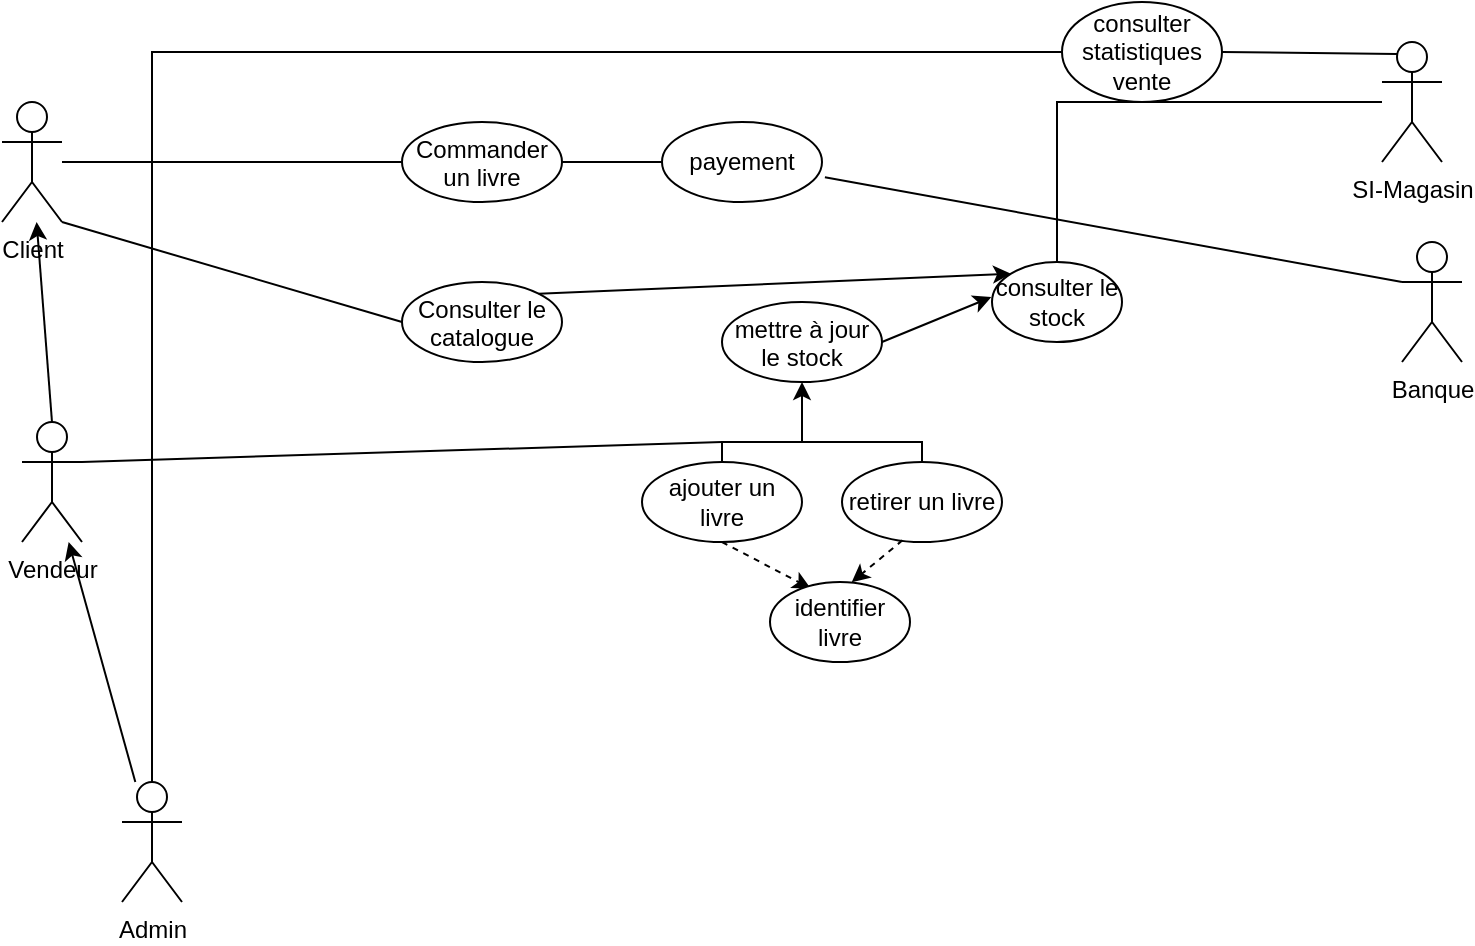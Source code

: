 <mxfile version="27.0.5">
  <diagram name="Page-1" id="Vy9dcZTcigtyyk6QfVFo">
    <mxGraphModel dx="1141" dy="668" grid="1" gridSize="10" guides="1" tooltips="1" connect="1" arrows="1" fold="1" page="1" pageScale="1" pageWidth="827" pageHeight="1169" math="0" shadow="0">
      <root>
        <mxCell id="0" />
        <mxCell id="1" parent="0" />
        <mxCell id="Zop6etKtP2Gz7wqvCrPE-1" value="Client" style="shape=umlActor;verticalLabelPosition=bottom;verticalAlign=top;html=1;outlineConnect=0;" vertex="1" parent="1">
          <mxGeometry x="30" y="80" width="30" height="60" as="geometry" />
        </mxCell>
        <mxCell id="Zop6etKtP2Gz7wqvCrPE-7" value="Admin" style="shape=umlActor;verticalLabelPosition=bottom;verticalAlign=top;html=1;outlineConnect=0;" vertex="1" parent="1">
          <mxGeometry x="90" y="420" width="30" height="60" as="geometry" />
        </mxCell>
        <mxCell id="Zop6etKtP2Gz7wqvCrPE-10" value="Vendeur" style="shape=umlActor;verticalLabelPosition=bottom;verticalAlign=top;html=1;outlineConnect=0;" vertex="1" parent="1">
          <mxGeometry x="40" y="240" width="30" height="60" as="geometry" />
        </mxCell>
        <mxCell id="Zop6etKtP2Gz7wqvCrPE-11" value="&lt;div&gt;mettre à jour&lt;/div&gt;&lt;div&gt;le stock&lt;/div&gt;" style="ellipse;whiteSpace=wrap;html=1;verticalAlign=top;" vertex="1" parent="1">
          <mxGeometry x="390" y="180" width="80" height="40" as="geometry" />
        </mxCell>
        <mxCell id="Zop6etKtP2Gz7wqvCrPE-22" value="" style="edgeStyle=orthogonalEdgeStyle;rounded=0;orthogonalLoop=1;jettySize=auto;html=1;exitX=0.5;exitY=0;exitDx=0;exitDy=0;" edge="1" parent="1" source="Zop6etKtP2Gz7wqvCrPE-16" target="Zop6etKtP2Gz7wqvCrPE-11">
          <mxGeometry relative="1" as="geometry">
            <Array as="points">
              <mxPoint x="390" y="250" />
              <mxPoint x="430" y="250" />
            </Array>
          </mxGeometry>
        </mxCell>
        <mxCell id="Zop6etKtP2Gz7wqvCrPE-16" value="ajouter un livre" style="ellipse;whiteSpace=wrap;html=1;" vertex="1" parent="1">
          <mxGeometry x="350" y="260" width="80" height="40" as="geometry" />
        </mxCell>
        <mxCell id="Zop6etKtP2Gz7wqvCrPE-26" value="retirer un livre" style="ellipse;whiteSpace=wrap;html=1;" vertex="1" parent="1">
          <mxGeometry x="450" y="260" width="80" height="40" as="geometry" />
        </mxCell>
        <mxCell id="Zop6etKtP2Gz7wqvCrPE-28" value="" style="endArrow=none;html=1;rounded=0;exitX=0.5;exitY=0;exitDx=0;exitDy=0;" edge="1" parent="1" source="Zop6etKtP2Gz7wqvCrPE-26">
          <mxGeometry width="50" height="50" relative="1" as="geometry">
            <mxPoint x="350" y="380" as="sourcePoint" />
            <mxPoint x="390" y="250" as="targetPoint" />
            <Array as="points">
              <mxPoint x="490" y="250" />
              <mxPoint x="420" y="250" />
              <mxPoint x="390" y="250" />
            </Array>
          </mxGeometry>
        </mxCell>
        <mxCell id="Zop6etKtP2Gz7wqvCrPE-30" value="" style="dashed=1;html=1;rounded=0;exitX=0.5;exitY=1;exitDx=0;exitDy=0;entryX=0.291;entryY=0.081;entryDx=0;entryDy=0;entryPerimeter=0;" edge="1" parent="1" source="Zop6etKtP2Gz7wqvCrPE-16" target="Zop6etKtP2Gz7wqvCrPE-32">
          <mxGeometry width="50" height="50" relative="1" as="geometry">
            <mxPoint x="350" y="380" as="sourcePoint" />
            <mxPoint x="350" y="360" as="targetPoint" />
          </mxGeometry>
        </mxCell>
        <mxCell id="Zop6etKtP2Gz7wqvCrPE-31" value="" style="dashed=1;html=1;rounded=0;exitX=0.378;exitY=0.979;exitDx=0;exitDy=0;exitPerimeter=0;entryX=0.584;entryY=0.002;entryDx=0;entryDy=0;entryPerimeter=0;" edge="1" parent="1" source="Zop6etKtP2Gz7wqvCrPE-26" target="Zop6etKtP2Gz7wqvCrPE-32">
          <mxGeometry width="50" height="50" relative="1" as="geometry">
            <mxPoint x="330" y="310" as="sourcePoint" />
            <mxPoint x="390" y="350" as="targetPoint" />
          </mxGeometry>
        </mxCell>
        <mxCell id="Zop6etKtP2Gz7wqvCrPE-32" value="identifier livre" style="ellipse;whiteSpace=wrap;html=1;" vertex="1" parent="1">
          <mxGeometry x="414" y="320" width="70" height="40" as="geometry" />
        </mxCell>
        <mxCell id="Zop6etKtP2Gz7wqvCrPE-33" value="" style="edgeStyle=orthogonalEdgeStyle;rounded=0;orthogonalLoop=1;jettySize=auto;html=1;entryX=0;entryY=0.5;entryDx=0;entryDy=0;endArrow=null;" edge="1" parent="1" source="Zop6etKtP2Gz7wqvCrPE-1" target="Zop6etKtP2Gz7wqvCrPE-34">
          <mxGeometry relative="1" as="geometry">
            <mxPoint x="250" y="529.7" as="sourcePoint" />
            <mxPoint x="330" y="529.7" as="targetPoint" />
          </mxGeometry>
        </mxCell>
        <mxCell id="Zop6etKtP2Gz7wqvCrPE-34" value="Commander un livre" style="ellipse;whiteSpace=wrap;html=1;verticalAlign=top;" vertex="1" parent="1">
          <mxGeometry x="230" y="90" width="80" height="40" as="geometry" />
        </mxCell>
        <mxCell id="Zop6etKtP2Gz7wqvCrPE-39" value="" style="endArrow=null;html=1;rounded=0;exitX=1;exitY=1;exitDx=0;exitDy=0;exitPerimeter=0;entryX=0;entryY=0.5;entryDx=0;entryDy=0;" edge="1" parent="1" source="Zop6etKtP2Gz7wqvCrPE-1" target="Zop6etKtP2Gz7wqvCrPE-40">
          <mxGeometry width="50" height="50" relative="1" as="geometry">
            <mxPoint x="330" y="420" as="sourcePoint" />
            <mxPoint x="320" y="480" as="targetPoint" />
            <Array as="points" />
          </mxGeometry>
        </mxCell>
        <mxCell id="Zop6etKtP2Gz7wqvCrPE-40" value="Consulter le catalogue" style="ellipse;whiteSpace=wrap;html=1;verticalAlign=top;" vertex="1" parent="1">
          <mxGeometry x="230" y="170" width="80" height="40" as="geometry" />
        </mxCell>
        <mxCell id="Zop6etKtP2Gz7wqvCrPE-42" value="" style="html=1;rounded=0;exitX=1;exitY=0.5;exitDx=0;exitDy=0;entryX=-0.006;entryY=0.439;entryDx=0;entryDy=0;entryPerimeter=0;" edge="1" parent="1" source="Zop6etKtP2Gz7wqvCrPE-11" target="Zop6etKtP2Gz7wqvCrPE-44">
          <mxGeometry width="50" height="50" relative="1" as="geometry">
            <mxPoint x="330" y="420" as="sourcePoint" />
            <mxPoint x="520" y="176" as="targetPoint" />
          </mxGeometry>
        </mxCell>
        <mxCell id="Zop6etKtP2Gz7wqvCrPE-44" value="consulter le stock" style="ellipse;whiteSpace=wrap;html=1;" vertex="1" parent="1">
          <mxGeometry x="525" y="160" width="65" height="40" as="geometry" />
        </mxCell>
        <mxCell id="Zop6etKtP2Gz7wqvCrPE-48" value="" style="html=1;rounded=0;exitX=1;exitY=0;exitDx=0;exitDy=0;entryX=0;entryY=0;entryDx=0;entryDy=0;" edge="1" parent="1" source="Zop6etKtP2Gz7wqvCrPE-40" target="Zop6etKtP2Gz7wqvCrPE-44">
          <mxGeometry width="50" height="50" relative="1" as="geometry">
            <mxPoint x="560" y="340" as="sourcePoint" />
            <mxPoint x="610" y="290" as="targetPoint" />
          </mxGeometry>
        </mxCell>
        <mxCell id="Zop6etKtP2Gz7wqvCrPE-53" style="edgeStyle=orthogonalEdgeStyle;rounded=0;orthogonalLoop=1;jettySize=auto;html=1;entryX=0.5;entryY=0;entryDx=0;entryDy=0;endArrow=null;" edge="1" parent="1" source="Zop6etKtP2Gz7wqvCrPE-51" target="Zop6etKtP2Gz7wqvCrPE-44">
          <mxGeometry relative="1" as="geometry" />
        </mxCell>
        <mxCell id="Zop6etKtP2Gz7wqvCrPE-51" value="&lt;div&gt;SI-Magasin&lt;/div&gt;" style="shape=umlActor;verticalLabelPosition=bottom;verticalAlign=top;html=1;outlineConnect=0;" vertex="1" parent="1">
          <mxGeometry x="720" y="50" width="30" height="60" as="geometry" />
        </mxCell>
        <mxCell id="Zop6etKtP2Gz7wqvCrPE-54" value="consulter statistiques vente" style="ellipse;whiteSpace=wrap;html=1;" vertex="1" parent="1">
          <mxGeometry x="560" y="30" width="80" height="50" as="geometry" />
        </mxCell>
        <mxCell id="Zop6etKtP2Gz7wqvCrPE-55" value="" style="endArrow=none;html=1;rounded=0;exitX=0.25;exitY=0.1;exitDx=0;exitDy=0;exitPerimeter=0;entryX=1;entryY=0.5;entryDx=0;entryDy=0;" edge="1" parent="1" source="Zop6etKtP2Gz7wqvCrPE-51" target="Zop6etKtP2Gz7wqvCrPE-54">
          <mxGeometry width="50" height="50" relative="1" as="geometry">
            <mxPoint x="430" y="280" as="sourcePoint" />
            <mxPoint x="480" y="230" as="targetPoint" />
          </mxGeometry>
        </mxCell>
        <mxCell id="Zop6etKtP2Gz7wqvCrPE-57" style="edgeStyle=orthogonalEdgeStyle;rounded=0;orthogonalLoop=1;jettySize=auto;html=1;entryX=0.5;entryY=0;entryDx=0;entryDy=0;entryPerimeter=0;endArrow=null;" edge="1" parent="1" source="Zop6etKtP2Gz7wqvCrPE-54" target="Zop6etKtP2Gz7wqvCrPE-7">
          <mxGeometry relative="1" as="geometry" />
        </mxCell>
        <mxCell id="Zop6etKtP2Gz7wqvCrPE-60" value="" style="endArrow=classic;html=1;rounded=0;exitX=0.5;exitY=0;exitDx=0;exitDy=0;exitPerimeter=0;" edge="1" parent="1" source="Zop6etKtP2Gz7wqvCrPE-10" target="Zop6etKtP2Gz7wqvCrPE-1">
          <mxGeometry width="50" height="50" relative="1" as="geometry">
            <mxPoint x="430" y="340" as="sourcePoint" />
            <mxPoint x="480" y="290" as="targetPoint" />
          </mxGeometry>
        </mxCell>
        <mxCell id="Zop6etKtP2Gz7wqvCrPE-62" value="" style="endArrow=classic;html=1;rounded=0;" edge="1" parent="1" source="Zop6etKtP2Gz7wqvCrPE-7" target="Zop6etKtP2Gz7wqvCrPE-10">
          <mxGeometry width="50" height="50" relative="1" as="geometry">
            <mxPoint x="40" y="420" as="sourcePoint" />
            <mxPoint x="90" y="370" as="targetPoint" />
          </mxGeometry>
        </mxCell>
        <mxCell id="Zop6etKtP2Gz7wqvCrPE-63" value="" style="endArrow=none;html=1;rounded=0;exitX=1;exitY=0.333;exitDx=0;exitDy=0;exitPerimeter=0;" edge="1" parent="1" source="Zop6etKtP2Gz7wqvCrPE-10">
          <mxGeometry width="50" height="50" relative="1" as="geometry">
            <mxPoint x="360" y="300" as="sourcePoint" />
            <mxPoint x="390" y="250" as="targetPoint" />
          </mxGeometry>
        </mxCell>
        <mxCell id="Zop6etKtP2Gz7wqvCrPE-64" value="payement" style="ellipse;whiteSpace=wrap;html=1;" vertex="1" parent="1">
          <mxGeometry x="360" y="90" width="80" height="40" as="geometry" />
        </mxCell>
        <mxCell id="Zop6etKtP2Gz7wqvCrPE-65" value="" style="endArrow=none;html=1;rounded=0;exitX=1;exitY=0.5;exitDx=0;exitDy=0;entryX=0;entryY=0.5;entryDx=0;entryDy=0;" edge="1" parent="1" source="Zop6etKtP2Gz7wqvCrPE-34" target="Zop6etKtP2Gz7wqvCrPE-64">
          <mxGeometry width="50" height="50" relative="1" as="geometry">
            <mxPoint x="300" y="330" as="sourcePoint" />
            <mxPoint x="350" y="280" as="targetPoint" />
          </mxGeometry>
        </mxCell>
        <mxCell id="Zop6etKtP2Gz7wqvCrPE-66" value="&lt;div&gt;Banque&lt;/div&gt;" style="shape=umlActor;verticalLabelPosition=bottom;verticalAlign=top;html=1;outlineConnect=0;" vertex="1" parent="1">
          <mxGeometry x="730" y="150" width="30" height="60" as="geometry" />
        </mxCell>
        <mxCell id="Zop6etKtP2Gz7wqvCrPE-67" value="" style="endArrow=none;html=1;rounded=0;exitX=1.018;exitY=0.69;exitDx=0;exitDy=0;exitPerimeter=0;entryX=0;entryY=0.333;entryDx=0;entryDy=0;entryPerimeter=0;" edge="1" parent="1" source="Zop6etKtP2Gz7wqvCrPE-64" target="Zop6etKtP2Gz7wqvCrPE-66">
          <mxGeometry width="50" height="50" relative="1" as="geometry">
            <mxPoint x="300" y="330" as="sourcePoint" />
            <mxPoint x="350" y="280" as="targetPoint" />
          </mxGeometry>
        </mxCell>
      </root>
    </mxGraphModel>
  </diagram>
</mxfile>
